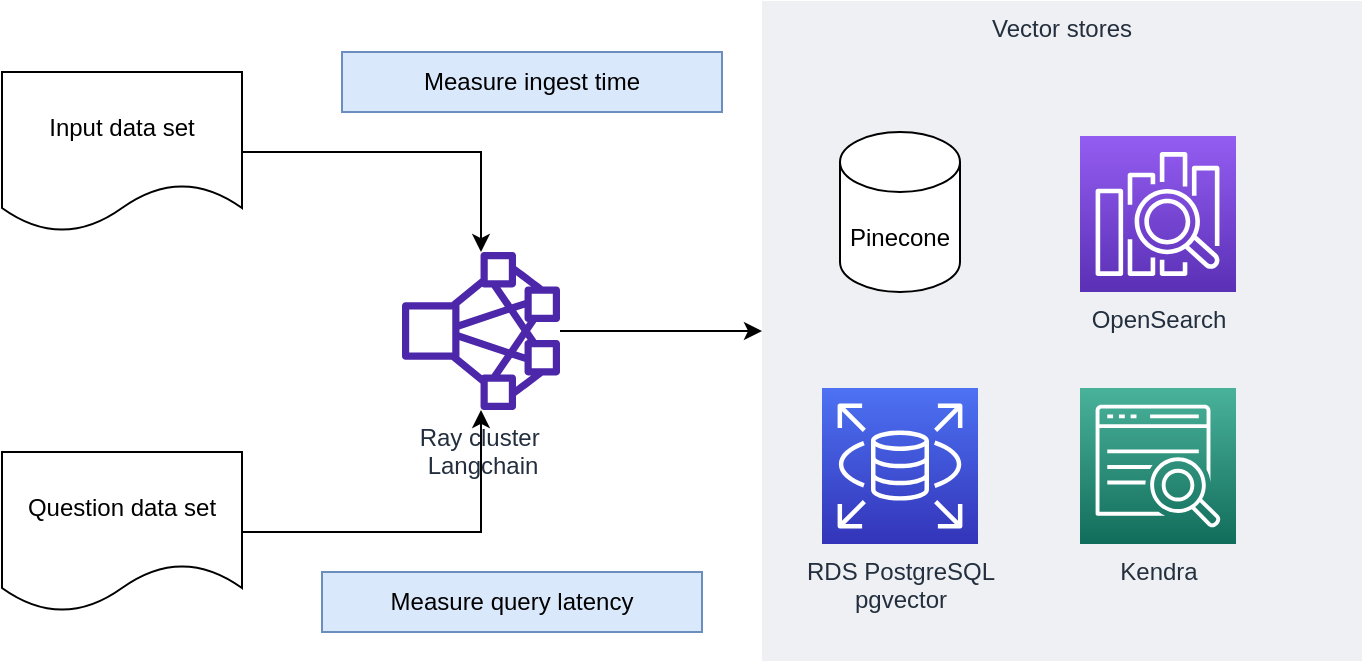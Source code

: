 <mxfile version="17.4.2" type="device"><diagram id="WfeCAK1c8vm1g1LTJmDK" name="Page-1"><mxGraphModel dx="1106" dy="762" grid="1" gridSize="10" guides="1" tooltips="1" connect="1" arrows="1" fold="1" page="1" pageScale="1" pageWidth="850" pageHeight="1100" math="0" shadow="0"><root><mxCell id="0"/><mxCell id="1" parent="0"/><mxCell id="5P08f0g7KYrU7YV-Pfs1-15" value="Vector stores" style="fillColor=#EFF0F3;strokeColor=none;dashed=0;verticalAlign=top;fontStyle=0;fontColor=#232F3D;" parent="1" vertex="1"><mxGeometry x="480" y="204.5" width="300" height="330" as="geometry"/></mxCell><mxCell id="5P08f0g7KYrU7YV-Pfs1-12" style="edgeStyle=orthogonalEdgeStyle;rounded=0;orthogonalLoop=1;jettySize=auto;html=1;" parent="1" source="5P08f0g7KYrU7YV-Pfs1-1" target="5P08f0g7KYrU7YV-Pfs1-11" edge="1"><mxGeometry relative="1" as="geometry"/></mxCell><mxCell id="5P08f0g7KYrU7YV-Pfs1-1" value="Input data set" style="shape=document;whiteSpace=wrap;html=1;boundedLbl=1;" parent="1" vertex="1"><mxGeometry x="100" y="240" width="120" height="80" as="geometry"/></mxCell><mxCell id="5P08f0g7KYrU7YV-Pfs1-5" value="Pinecone" style="shape=cylinder3;whiteSpace=wrap;html=1;boundedLbl=1;backgroundOutline=1;size=15;" parent="1" vertex="1"><mxGeometry x="519" y="270" width="60" height="80" as="geometry"/></mxCell><mxCell id="5P08f0g7KYrU7YV-Pfs1-6" value="OpenSearch" style="sketch=0;points=[[0,0,0],[0.25,0,0],[0.5,0,0],[0.75,0,0],[1,0,0],[0,1,0],[0.25,1,0],[0.5,1,0],[0.75,1,0],[1,1,0],[0,0.25,0],[0,0.5,0],[0,0.75,0],[1,0.25,0],[1,0.5,0],[1,0.75,0]];outlineConnect=0;fontColor=#232F3E;gradientColor=#945DF2;gradientDirection=north;fillColor=#5A30B5;strokeColor=#ffffff;dashed=0;verticalLabelPosition=bottom;verticalAlign=top;align=center;html=1;fontSize=12;fontStyle=0;aspect=fixed;shape=mxgraph.aws4.resourceIcon;resIcon=mxgraph.aws4.elasticsearch_service;" parent="1" vertex="1"><mxGeometry x="639" y="272" width="78" height="78" as="geometry"/></mxCell><mxCell id="5P08f0g7KYrU7YV-Pfs1-7" value="RDS PostgreSQL&lt;br&gt;pgvector" style="sketch=0;points=[[0,0,0],[0.25,0,0],[0.5,0,0],[0.75,0,0],[1,0,0],[0,1,0],[0.25,1,0],[0.5,1,0],[0.75,1,0],[1,1,0],[0,0.25,0],[0,0.5,0],[0,0.75,0],[1,0.25,0],[1,0.5,0],[1,0.75,0]];outlineConnect=0;fontColor=#232F3E;gradientColor=#4D72F3;gradientDirection=north;fillColor=#3334B9;strokeColor=#ffffff;dashed=0;verticalLabelPosition=bottom;verticalAlign=top;align=center;html=1;fontSize=12;fontStyle=0;aspect=fixed;shape=mxgraph.aws4.resourceIcon;resIcon=mxgraph.aws4.rds;" parent="1" vertex="1"><mxGeometry x="510" y="398" width="78" height="78" as="geometry"/></mxCell><mxCell id="5P08f0g7KYrU7YV-Pfs1-17" style="edgeStyle=orthogonalEdgeStyle;rounded=0;orthogonalLoop=1;jettySize=auto;html=1;" parent="1" source="5P08f0g7KYrU7YV-Pfs1-11" target="5P08f0g7KYrU7YV-Pfs1-15" edge="1"><mxGeometry relative="1" as="geometry"/></mxCell><mxCell id="5P08f0g7KYrU7YV-Pfs1-11" value="Ray cluster&amp;nbsp;&lt;br&gt;Langchain" style="sketch=0;outlineConnect=0;fontColor=#232F3E;gradientColor=none;fillColor=#4D27AA;strokeColor=none;dashed=0;verticalLabelPosition=bottom;verticalAlign=top;align=center;html=1;fontSize=12;fontStyle=0;aspect=fixed;pointerEvents=1;shape=mxgraph.aws4.cluster;" parent="1" vertex="1"><mxGeometry x="300" y="330" width="79" height="79" as="geometry"/></mxCell><mxCell id="5P08f0g7KYrU7YV-Pfs1-26" value="Measure ingest time" style="text;html=1;strokeColor=#6c8ebf;fillColor=#dae8fc;align=center;verticalAlign=middle;whiteSpace=wrap;rounded=0;" parent="1" vertex="1"><mxGeometry x="270" y="230" width="190" height="30" as="geometry"/></mxCell><mxCell id="5P08f0g7KYrU7YV-Pfs1-28" value="Measure query latency" style="text;html=1;strokeColor=#6c8ebf;fillColor=#dae8fc;align=center;verticalAlign=middle;whiteSpace=wrap;rounded=0;" parent="1" vertex="1"><mxGeometry x="260" y="490" width="190" height="30" as="geometry"/></mxCell><mxCell id="3P5RmwJ0CUA7nBDtd5i1-1" value="Kendra" style="sketch=0;points=[[0,0,0],[0.25,0,0],[0.5,0,0],[0.75,0,0],[1,0,0],[0,1,0],[0.25,1,0],[0.5,1,0],[0.75,1,0],[1,1,0],[0,0.25,0],[0,0.5,0],[0,0.75,0],[1,0.25,0],[1,0.5,0],[1,0.75,0]];outlineConnect=0;fontColor=#232F3E;gradientColor=#4AB29A;gradientDirection=north;fillColor=#116D5B;strokeColor=#ffffff;dashed=0;verticalLabelPosition=bottom;verticalAlign=top;align=center;html=1;fontSize=12;fontStyle=0;aspect=fixed;shape=mxgraph.aws4.resourceIcon;resIcon=mxgraph.aws4.kendra;" vertex="1" parent="1"><mxGeometry x="639" y="398" width="78" height="78" as="geometry"/></mxCell><mxCell id="3P5RmwJ0CUA7nBDtd5i1-5" style="edgeStyle=orthogonalEdgeStyle;rounded=0;orthogonalLoop=1;jettySize=auto;html=1;" edge="1" parent="1" source="3P5RmwJ0CUA7nBDtd5i1-4" target="5P08f0g7KYrU7YV-Pfs1-11"><mxGeometry relative="1" as="geometry"/></mxCell><mxCell id="3P5RmwJ0CUA7nBDtd5i1-4" value="Question data set" style="shape=document;whiteSpace=wrap;html=1;boundedLbl=1;" vertex="1" parent="1"><mxGeometry x="100" y="430" width="120" height="80" as="geometry"/></mxCell></root></mxGraphModel></diagram></mxfile>
